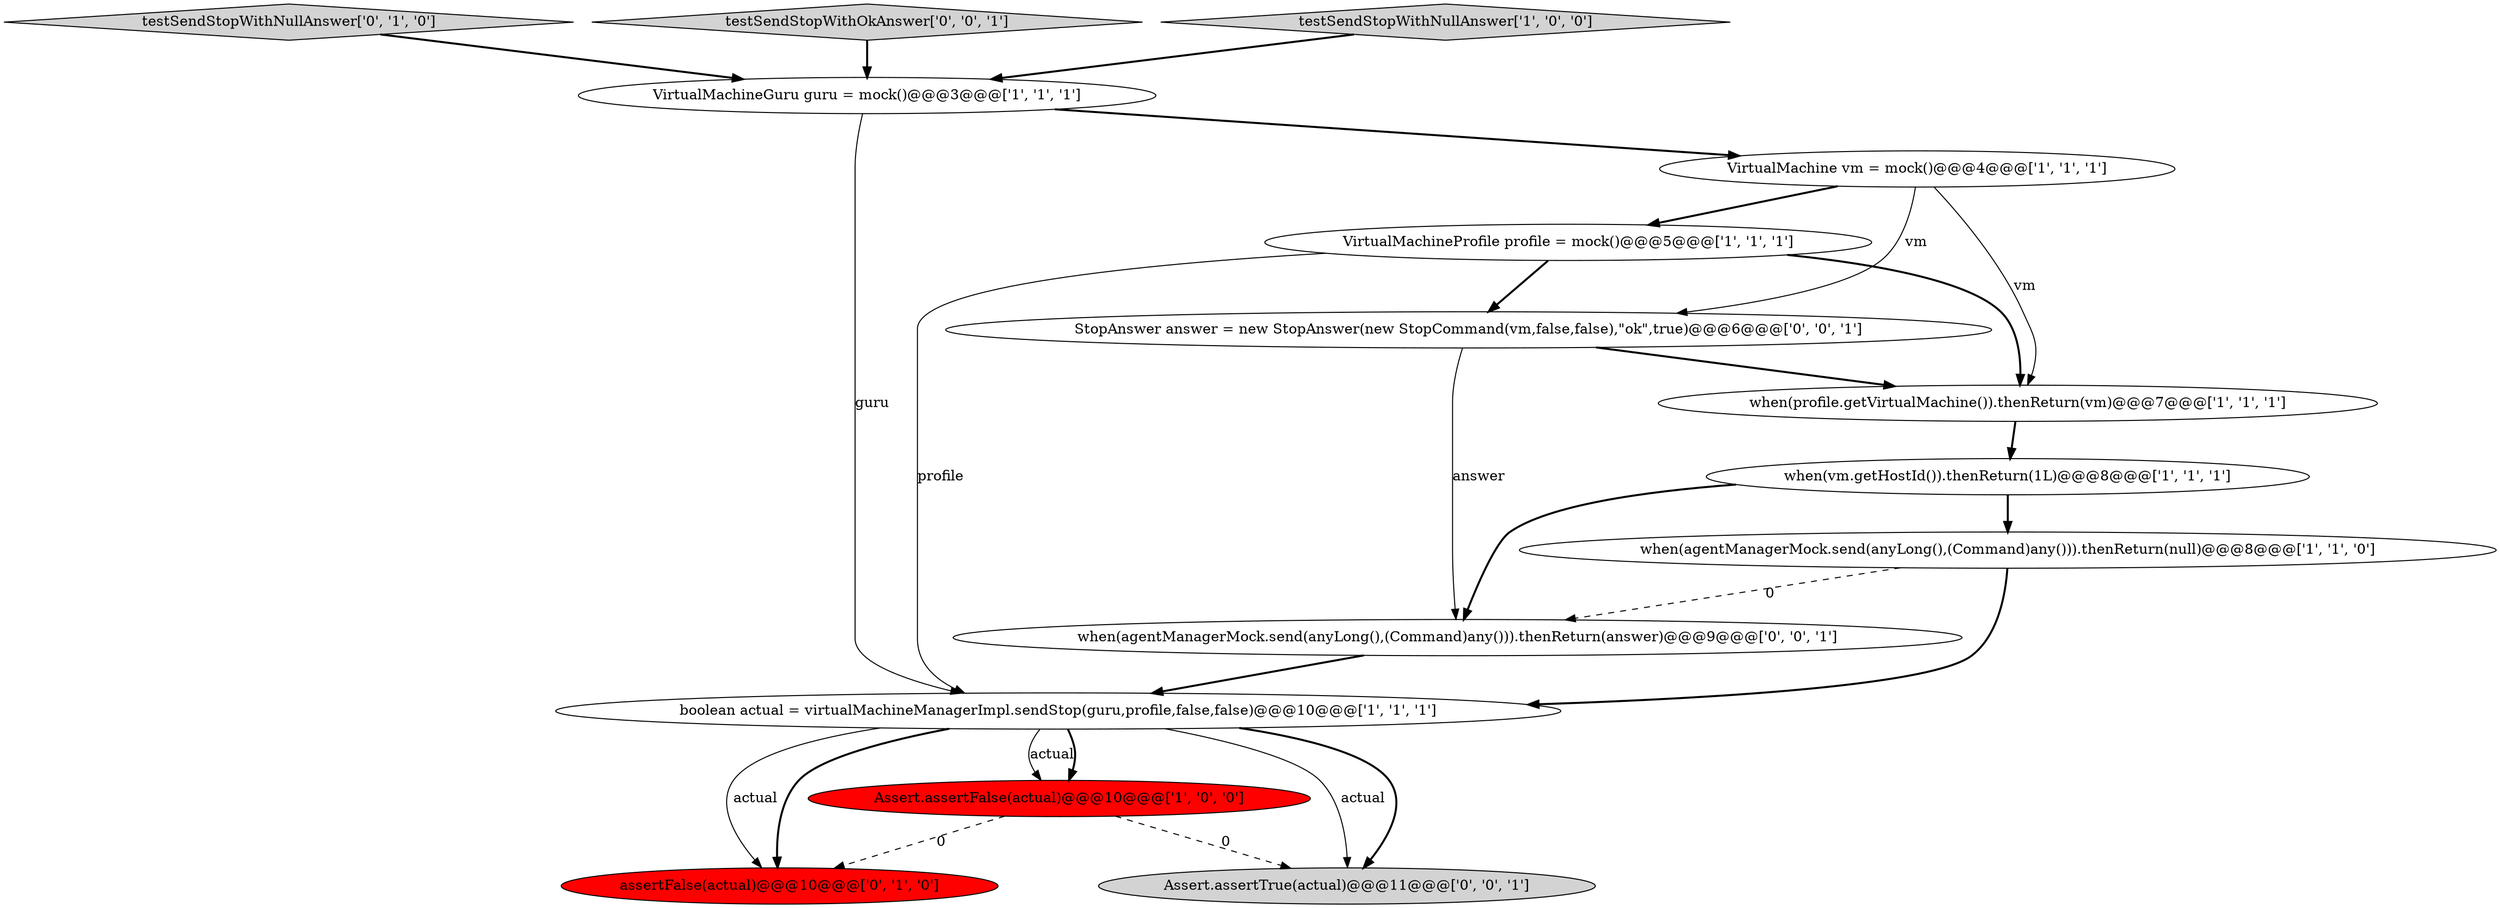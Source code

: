 digraph {
12 [style = filled, label = "StopAnswer answer = new StopAnswer(new StopCommand(vm,false,false),\"ok\",true)@@@6@@@['0', '0', '1']", fillcolor = white, shape = ellipse image = "AAA0AAABBB3BBB"];
9 [style = filled, label = "assertFalse(actual)@@@10@@@['0', '1', '0']", fillcolor = red, shape = ellipse image = "AAA1AAABBB2BBB"];
10 [style = filled, label = "testSendStopWithNullAnswer['0', '1', '0']", fillcolor = lightgray, shape = diamond image = "AAA0AAABBB2BBB"];
7 [style = filled, label = "Assert.assertFalse(actual)@@@10@@@['1', '0', '0']", fillcolor = red, shape = ellipse image = "AAA1AAABBB1BBB"];
4 [style = filled, label = "VirtualMachine vm = mock()@@@4@@@['1', '1', '1']", fillcolor = white, shape = ellipse image = "AAA0AAABBB1BBB"];
3 [style = filled, label = "when(profile.getVirtualMachine()).thenReturn(vm)@@@7@@@['1', '1', '1']", fillcolor = white, shape = ellipse image = "AAA0AAABBB1BBB"];
6 [style = filled, label = "VirtualMachineGuru guru = mock()@@@3@@@['1', '1', '1']", fillcolor = white, shape = ellipse image = "AAA0AAABBB1BBB"];
0 [style = filled, label = "when(agentManagerMock.send(anyLong(),(Command)any())).thenReturn(null)@@@8@@@['1', '1', '0']", fillcolor = white, shape = ellipse image = "AAA0AAABBB1BBB"];
11 [style = filled, label = "testSendStopWithOkAnswer['0', '0', '1']", fillcolor = lightgray, shape = diamond image = "AAA0AAABBB3BBB"];
5 [style = filled, label = "boolean actual = virtualMachineManagerImpl.sendStop(guru,profile,false,false)@@@10@@@['1', '1', '1']", fillcolor = white, shape = ellipse image = "AAA0AAABBB1BBB"];
13 [style = filled, label = "Assert.assertTrue(actual)@@@11@@@['0', '0', '1']", fillcolor = lightgray, shape = ellipse image = "AAA0AAABBB3BBB"];
14 [style = filled, label = "when(agentManagerMock.send(anyLong(),(Command)any())).thenReturn(answer)@@@9@@@['0', '0', '1']", fillcolor = white, shape = ellipse image = "AAA0AAABBB3BBB"];
8 [style = filled, label = "testSendStopWithNullAnswer['1', '0', '0']", fillcolor = lightgray, shape = diamond image = "AAA0AAABBB1BBB"];
1 [style = filled, label = "when(vm.getHostId()).thenReturn(1L)@@@8@@@['1', '1', '1']", fillcolor = white, shape = ellipse image = "AAA0AAABBB1BBB"];
2 [style = filled, label = "VirtualMachineProfile profile = mock()@@@5@@@['1', '1', '1']", fillcolor = white, shape = ellipse image = "AAA0AAABBB1BBB"];
6->5 [style = solid, label="guru"];
3->1 [style = bold, label=""];
5->9 [style = bold, label=""];
4->12 [style = solid, label="vm"];
2->3 [style = bold, label=""];
11->6 [style = bold, label=""];
4->3 [style = solid, label="vm"];
8->6 [style = bold, label=""];
4->2 [style = bold, label=""];
1->0 [style = bold, label=""];
10->6 [style = bold, label=""];
2->12 [style = bold, label=""];
0->14 [style = dashed, label="0"];
6->4 [style = bold, label=""];
12->14 [style = solid, label="answer"];
5->9 [style = solid, label="actual"];
7->9 [style = dashed, label="0"];
5->13 [style = solid, label="actual"];
5->13 [style = bold, label=""];
2->5 [style = solid, label="profile"];
7->13 [style = dashed, label="0"];
5->7 [style = solid, label="actual"];
5->7 [style = bold, label=""];
1->14 [style = bold, label=""];
12->3 [style = bold, label=""];
0->5 [style = bold, label=""];
14->5 [style = bold, label=""];
}
